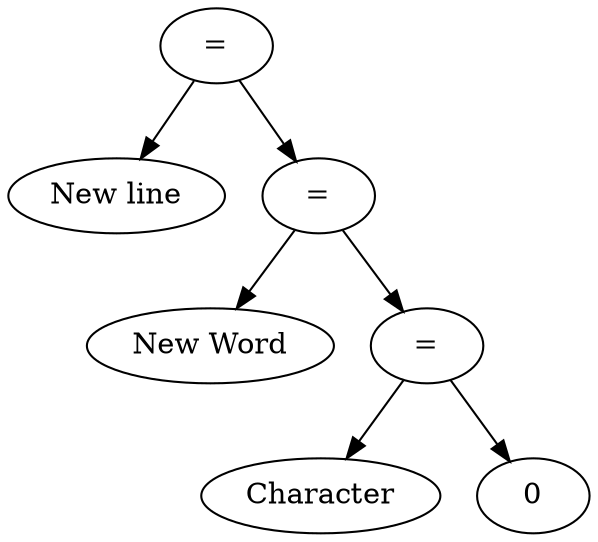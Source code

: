 digraph a {
    A->Na
    A->Nb
    Nb->Nc 
    Nb->Nd
    Nd->Nx
    Nd->0
    
    A[label = "="]
    Nb[label = "="]
    Nd[label = "="]
    Na[label = "New line"]
    Nc[label = "New Word"]
    Nx[label = "Character"]

}